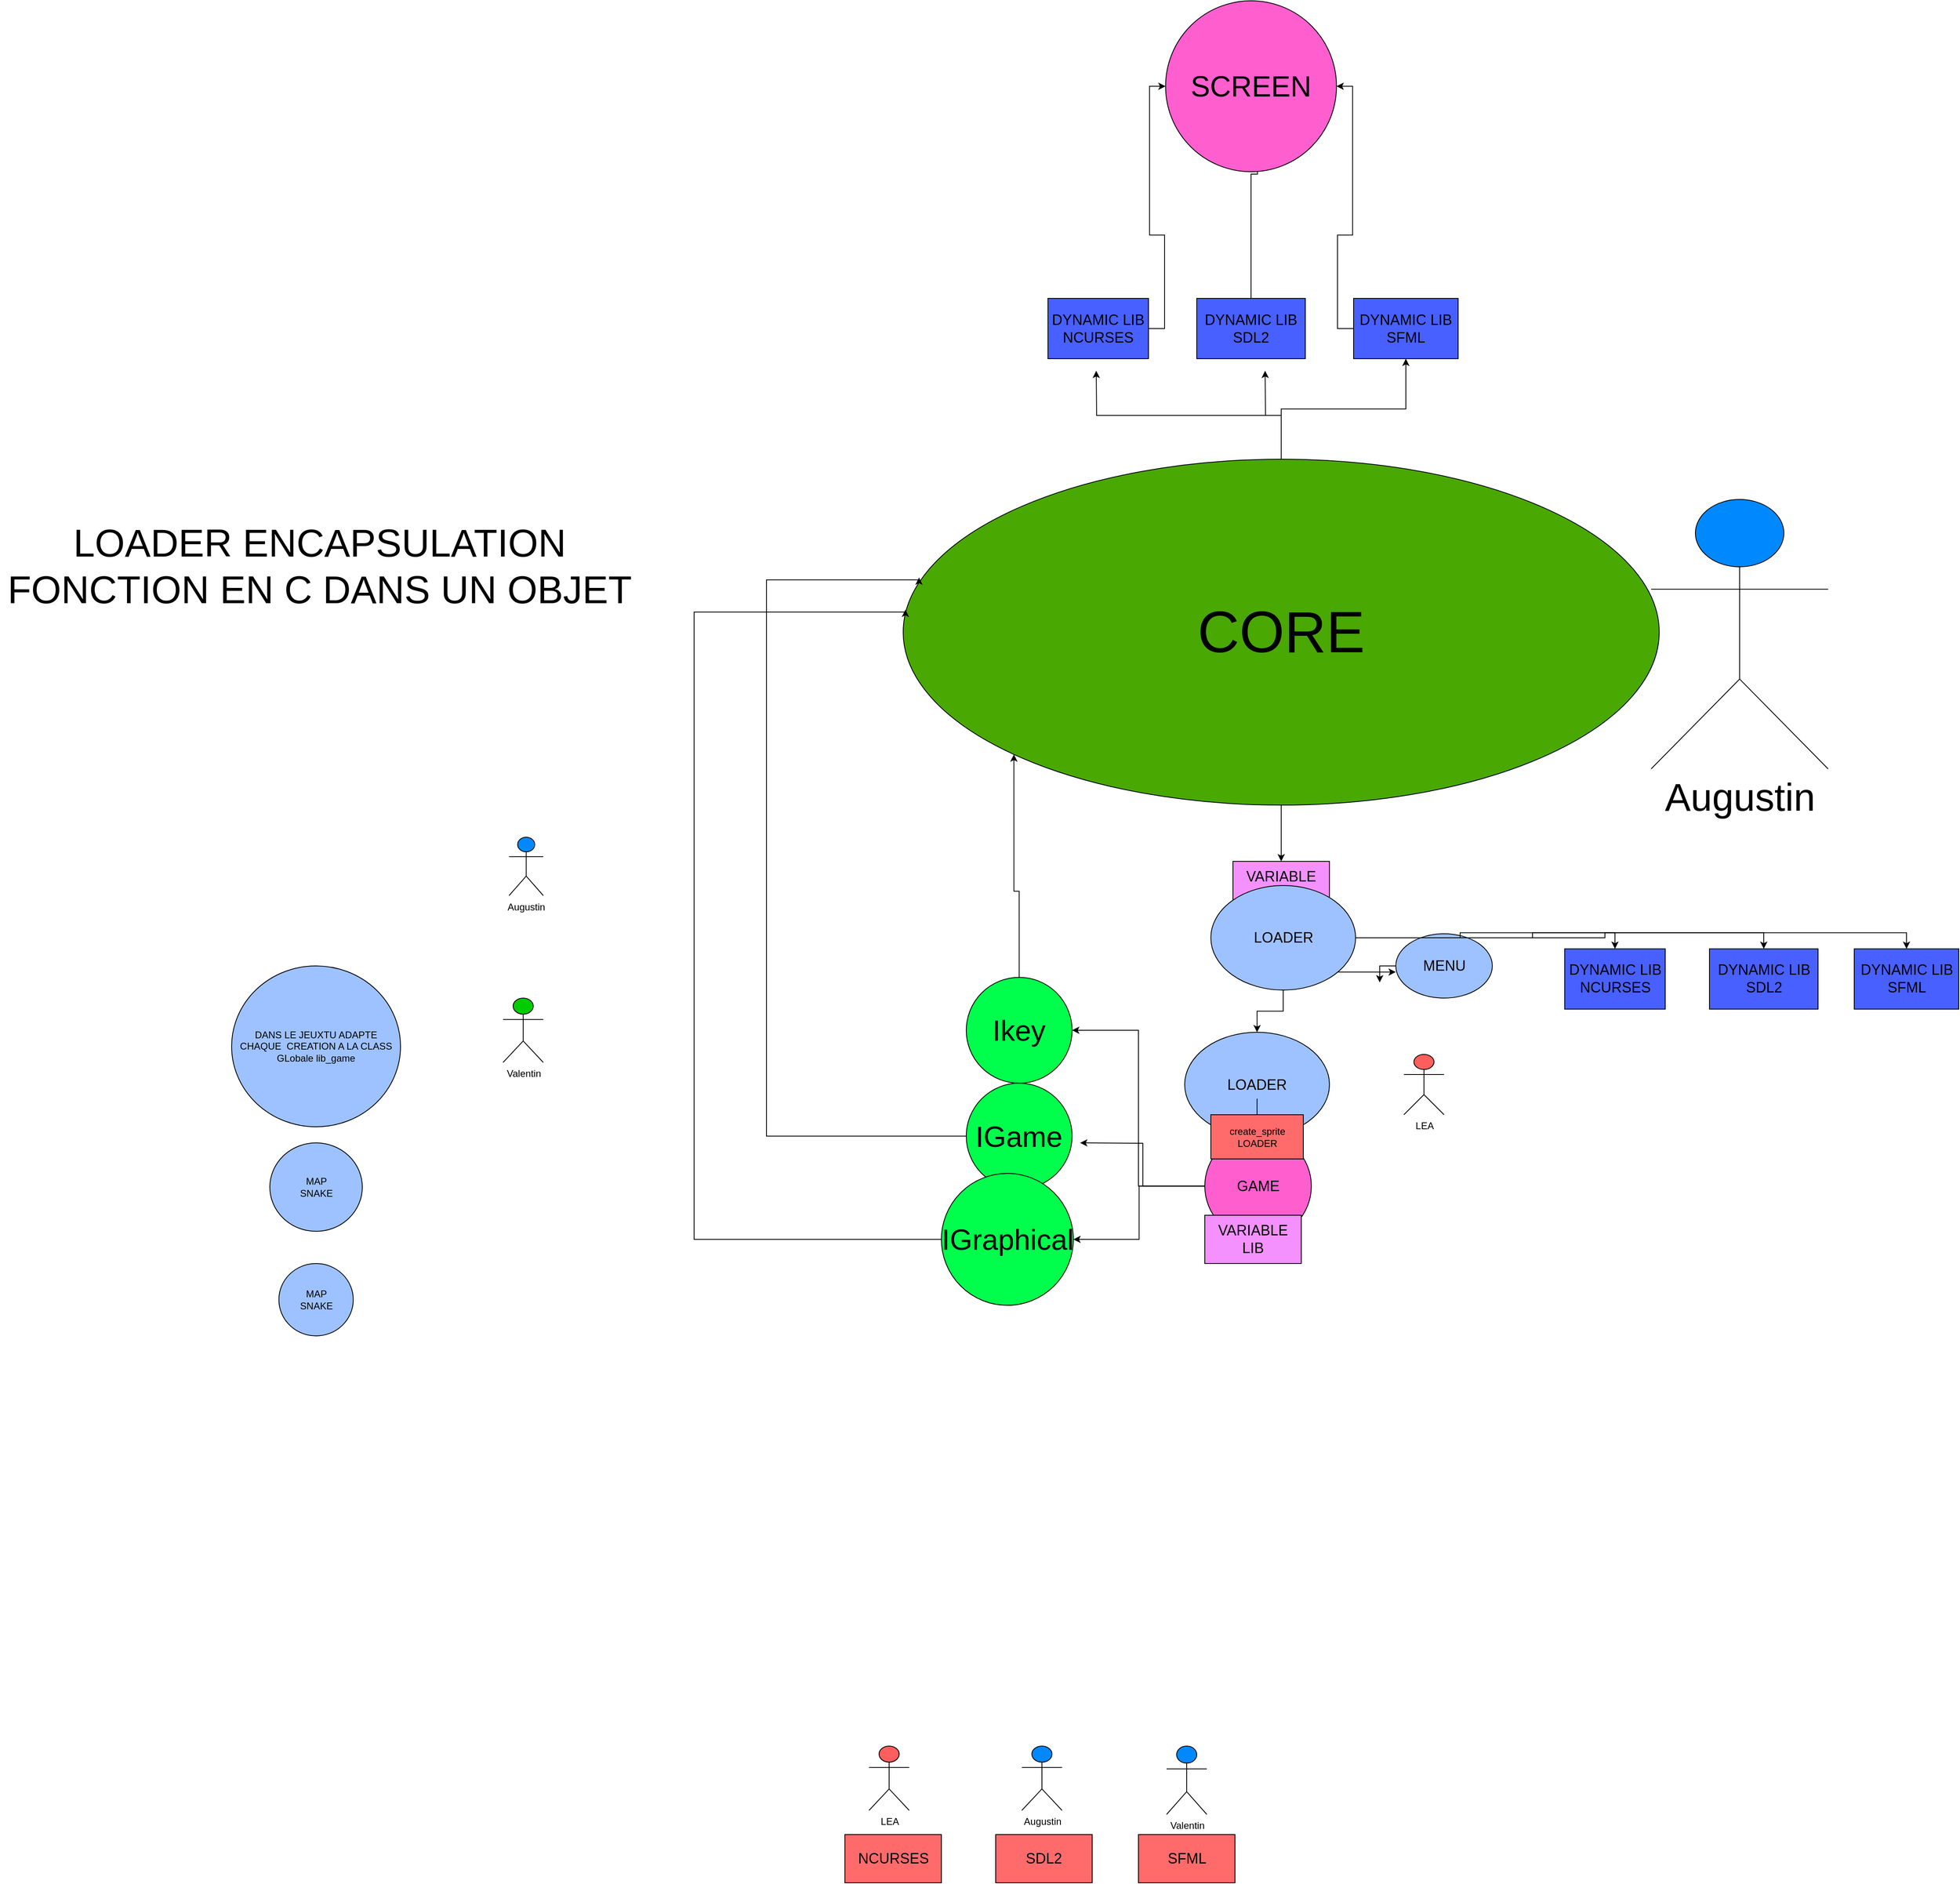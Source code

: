 <mxfile version="24.0.7" type="github">
  <diagram name="Page-1" id="uxXfwcOaLtUjLL9CyZGj">
    <mxGraphModel dx="3936" dy="2526" grid="1" gridSize="10" guides="1" tooltips="1" connect="1" arrows="1" fold="1" page="1" pageScale="1" pageWidth="850" pageHeight="1100" math="0" shadow="0">
      <root>
        <mxCell id="0" />
        <mxCell id="1" parent="0" />
        <mxCell id="rjocITY-BjAMYuqfXkVi-3" value="&lt;font style=&quot;font-size: 18px;&quot;&gt;NCURSES&lt;/font&gt;" style="rounded=0;whiteSpace=wrap;html=1;fillColor=#FF6B6B;" parent="1" vertex="1">
          <mxGeometry x="457.5" y="1240" width="120" height="60" as="geometry" />
        </mxCell>
        <mxCell id="rjocITY-BjAMYuqfXkVi-4" value="&lt;div&gt;&lt;font style=&quot;font-size: 18px;&quot;&gt;SFML&lt;/font&gt;&lt;/div&gt;" style="rounded=0;whiteSpace=wrap;html=1;fillColor=#FF6B6B;" parent="1" vertex="1">
          <mxGeometry x="822.5" y="1240" width="120" height="60" as="geometry" />
        </mxCell>
        <mxCell id="rjocITY-BjAMYuqfXkVi-5" value="&lt;font style=&quot;font-size: 18px;&quot;&gt;SDL2&lt;/font&gt;" style="rounded=0;whiteSpace=wrap;html=1;fillColor=#FF6B6B;" parent="1" vertex="1">
          <mxGeometry x="645" y="1240" width="120" height="60" as="geometry" />
        </mxCell>
        <mxCell id="rjocITY-BjAMYuqfXkVi-26" style="edgeStyle=orthogonalEdgeStyle;rounded=0;orthogonalLoop=1;jettySize=auto;html=1;" parent="1" source="rjocITY-BjAMYuqfXkVi-8" target="rjocITY-BjAMYuqfXkVi-25" edge="1">
          <mxGeometry relative="1" as="geometry" />
        </mxCell>
        <mxCell id="uXfIePN7LS_Z1OLq36n_-37" style="edgeStyle=orthogonalEdgeStyle;rounded=0;orthogonalLoop=1;jettySize=auto;html=1;" edge="1" parent="1" source="rjocITY-BjAMYuqfXkVi-8">
          <mxGeometry relative="1" as="geometry">
            <mxPoint x="980" y="-580" as="targetPoint" />
          </mxGeometry>
        </mxCell>
        <mxCell id="uXfIePN7LS_Z1OLq36n_-38" style="edgeStyle=orthogonalEdgeStyle;rounded=0;orthogonalLoop=1;jettySize=auto;html=1;entryX=0.5;entryY=1;entryDx=0;entryDy=0;" edge="1" parent="1" source="rjocITY-BjAMYuqfXkVi-8" target="rjocITY-BjAMYuqfXkVi-13">
          <mxGeometry relative="1" as="geometry" />
        </mxCell>
        <mxCell id="uXfIePN7LS_Z1OLq36n_-39" style="edgeStyle=orthogonalEdgeStyle;rounded=0;orthogonalLoop=1;jettySize=auto;html=1;" edge="1" parent="1" source="rjocITY-BjAMYuqfXkVi-8">
          <mxGeometry relative="1" as="geometry">
            <mxPoint x="770" y="-580" as="targetPoint" />
          </mxGeometry>
        </mxCell>
        <mxCell id="rjocITY-BjAMYuqfXkVi-8" value="&lt;font style=&quot;font-size: 72px;&quot;&gt;CORE&lt;/font&gt;" style="ellipse;whiteSpace=wrap;html=1;fillColor=#4AA802;" parent="1" vertex="1">
          <mxGeometry x="530" y="-470" width="940" height="430" as="geometry" />
        </mxCell>
        <mxCell id="uXfIePN7LS_Z1OLq36n_-42" style="edgeStyle=orthogonalEdgeStyle;rounded=0;orthogonalLoop=1;jettySize=auto;html=1;" edge="1" parent="1" source="rjocITY-BjAMYuqfXkVi-11">
          <mxGeometry relative="1" as="geometry">
            <mxPoint x="970" y="-980" as="targetPoint" />
          </mxGeometry>
        </mxCell>
        <mxCell id="rjocITY-BjAMYuqfXkVi-11" value="&lt;font style=&quot;font-size: 18px;&quot;&gt;DYNAMIC LIB SDL2&lt;/font&gt;" style="rounded=0;whiteSpace=wrap;html=1;fillColor=#4760FF;" parent="1" vertex="1">
          <mxGeometry x="895" y="-670" width="135" height="75" as="geometry" />
        </mxCell>
        <mxCell id="uXfIePN7LS_Z1OLq36n_-41" style="edgeStyle=orthogonalEdgeStyle;rounded=0;orthogonalLoop=1;jettySize=auto;html=1;entryX=0;entryY=0.5;entryDx=0;entryDy=0;" edge="1" parent="1" source="rjocITY-BjAMYuqfXkVi-12" target="uXfIePN7LS_Z1OLq36n_-40">
          <mxGeometry relative="1" as="geometry" />
        </mxCell>
        <mxCell id="rjocITY-BjAMYuqfXkVi-12" value="&lt;font style=&quot;font-size: 18px;&quot;&gt;DYNAMIC LIB NCURSES&lt;/font&gt;" style="rounded=0;whiteSpace=wrap;html=1;fillColor=#4760FF;" parent="1" vertex="1">
          <mxGeometry x="710" y="-670" width="125" height="75" as="geometry" />
        </mxCell>
        <mxCell id="uXfIePN7LS_Z1OLq36n_-43" style="edgeStyle=orthogonalEdgeStyle;rounded=0;orthogonalLoop=1;jettySize=auto;html=1;entryX=1;entryY=0.5;entryDx=0;entryDy=0;" edge="1" parent="1" source="rjocITY-BjAMYuqfXkVi-13" target="uXfIePN7LS_Z1OLq36n_-40">
          <mxGeometry relative="1" as="geometry" />
        </mxCell>
        <mxCell id="rjocITY-BjAMYuqfXkVi-13" value="&lt;div&gt;&lt;font style=&quot;font-size: 18px;&quot;&gt;DYNAMIC LIB &lt;br&gt;&lt;/font&gt;&lt;/div&gt;&lt;div&gt;&lt;font style=&quot;font-size: 18px;&quot;&gt;SFML&lt;br&gt;&lt;/font&gt;&lt;/div&gt;" style="rounded=0;whiteSpace=wrap;html=1;fillColor=#4760FF;" parent="1" vertex="1">
          <mxGeometry x="1090" y="-670" width="130" height="75" as="geometry" />
        </mxCell>
        <mxCell id="uXfIePN7LS_Z1OLq36n_-30" style="edgeStyle=orthogonalEdgeStyle;rounded=0;orthogonalLoop=1;jettySize=auto;html=1;entryX=1;entryY=0.5;entryDx=0;entryDy=0;" edge="1" parent="1" source="rjocITY-BjAMYuqfXkVi-16" target="uXfIePN7LS_Z1OLq36n_-7">
          <mxGeometry relative="1" as="geometry" />
        </mxCell>
        <mxCell id="uXfIePN7LS_Z1OLq36n_-31" style="edgeStyle=orthogonalEdgeStyle;rounded=0;orthogonalLoop=1;jettySize=auto;html=1;" edge="1" parent="1" source="rjocITY-BjAMYuqfXkVi-16">
          <mxGeometry relative="1" as="geometry">
            <mxPoint x="750" y="380" as="targetPoint" />
          </mxGeometry>
        </mxCell>
        <mxCell id="uXfIePN7LS_Z1OLq36n_-32" style="edgeStyle=orthogonalEdgeStyle;rounded=0;orthogonalLoop=1;jettySize=auto;html=1;entryX=1;entryY=0.5;entryDx=0;entryDy=0;" edge="1" parent="1" source="rjocITY-BjAMYuqfXkVi-16" target="uXfIePN7LS_Z1OLq36n_-13">
          <mxGeometry relative="1" as="geometry" />
        </mxCell>
        <mxCell id="rjocITY-BjAMYuqfXkVi-16" value="&lt;font style=&quot;font-size: 18px;&quot;&gt;GAME&lt;/font&gt;" style="ellipse;whiteSpace=wrap;html=1;aspect=fixed;fillColor=#FF5ECF;" parent="1" vertex="1">
          <mxGeometry x="905" y="367.5" width="132.5" height="132.5" as="geometry" />
        </mxCell>
        <mxCell id="rjocITY-BjAMYuqfXkVi-25" value="&lt;div&gt;&lt;font style=&quot;font-size: 18px;&quot;&gt;VARIABLE&lt;br&gt;&lt;/font&gt;&lt;/div&gt;&lt;div&gt;&lt;font style=&quot;font-size: 18px;&quot;&gt;LIB&lt;br&gt;&lt;/font&gt;&lt;/div&gt;" style="rounded=0;whiteSpace=wrap;html=1;fillColor=#F491FF;" parent="1" vertex="1">
          <mxGeometry x="940" y="30" width="120" height="60" as="geometry" />
        </mxCell>
        <mxCell id="CzD3i2Qadrxvu6I0S2lp-15" style="edgeStyle=orthogonalEdgeStyle;rounded=0;orthogonalLoop=1;jettySize=auto;html=1;" parent="1" source="rjocITY-BjAMYuqfXkVi-35" edge="1">
          <mxGeometry relative="1" as="geometry">
            <mxPoint x="1122.5" y="180" as="targetPoint" />
          </mxGeometry>
        </mxCell>
        <mxCell id="rjocITY-BjAMYuqfXkVi-35" value="&lt;font style=&quot;font-size: 18px;&quot;&gt;MENU&lt;/font&gt;" style="ellipse;whiteSpace=wrap;html=1;fillColor=#9EC2FF;" parent="1" vertex="1">
          <mxGeometry x="1142.5" y="120" width="120" height="80" as="geometry" />
        </mxCell>
        <mxCell id="rjocITY-BjAMYuqfXkVi-44" value="&lt;font style=&quot;font-size: 18px;&quot;&gt;LOADER&lt;/font&gt;" style="ellipse;whiteSpace=wrap;html=1;fillColor=#9EC2FF;" parent="1" vertex="1">
          <mxGeometry x="880" y="242.5" width="180" height="130" as="geometry" />
        </mxCell>
        <mxCell id="rjocITY-BjAMYuqfXkVi-48" value="&lt;div&gt;DANS LE JEUXTU ADAPTE CHAQUE&amp;nbsp; CREATION A LA CLASS GLobale lib_game&lt;br&gt;&lt;/div&gt;" style="ellipse;whiteSpace=wrap;html=1;fillColor=#9EC2FF;" parent="1" vertex="1">
          <mxGeometry x="-305" y="160" width="210" height="200" as="geometry" />
        </mxCell>
        <mxCell id="rjocITY-BjAMYuqfXkVi-58" style="edgeStyle=orthogonalEdgeStyle;rounded=0;orthogonalLoop=1;jettySize=auto;html=1;" parent="1" source="rjocITY-BjAMYuqfXkVi-54" target="rjocITY-BjAMYuqfXkVi-44" edge="1">
          <mxGeometry relative="1" as="geometry" />
        </mxCell>
        <mxCell id="rjocITY-BjAMYuqfXkVi-54" value="create_sprite LOADER" style="rounded=0;whiteSpace=wrap;html=1;fillColor=#FF6B6B;" parent="1" vertex="1">
          <mxGeometry x="912.5" y="345" width="115" height="55" as="geometry" />
        </mxCell>
        <mxCell id="rjocITY-BjAMYuqfXkVi-62" value="&lt;div&gt;MAP &lt;br&gt;&lt;/div&gt;&lt;div&gt;SNAKE&lt;br&gt;&lt;/div&gt;" style="ellipse;whiteSpace=wrap;html=1;fillColor=#9EC2FF;" parent="1" vertex="1">
          <mxGeometry x="-246.25" y="530" width="92.5" height="90" as="geometry" />
        </mxCell>
        <mxCell id="rjocITY-BjAMYuqfXkVi-64" value="&lt;div&gt;MAP &lt;br&gt;&lt;/div&gt;&lt;div&gt;SNAKE&lt;br&gt;&lt;/div&gt;" style="ellipse;whiteSpace=wrap;html=1;fillColor=#9EC2FF;" parent="1" vertex="1">
          <mxGeometry x="-257.5" y="380" width="115" height="110" as="geometry" />
        </mxCell>
        <mxCell id="rjocITY-BjAMYuqfXkVi-66" value="LEA" style="shape=umlActor;verticalLabelPosition=bottom;verticalAlign=top;html=1;outlineConnect=0;fillColor=#FF5E5E;" parent="1" vertex="1">
          <mxGeometry x="1152.5" y="270" width="50" height="75" as="geometry" />
        </mxCell>
        <mxCell id="rjocITY-BjAMYuqfXkVi-67" value="Valentin" style="shape=umlActor;verticalLabelPosition=bottom;verticalAlign=top;html=1;outlineConnect=0;fillColor=#00CC00;" parent="1" vertex="1">
          <mxGeometry x="32.5" y="200" width="50" height="80" as="geometry" />
        </mxCell>
        <mxCell id="rjocITY-BjAMYuqfXkVi-72" value="Augustin" style="shape=umlActor;verticalLabelPosition=bottom;verticalAlign=top;html=1;outlineConnect=0;fillColor=#0088FF;" parent="1" vertex="1">
          <mxGeometry x="677.5" y="1130" width="50" height="80" as="geometry" />
        </mxCell>
        <mxCell id="rjocITY-BjAMYuqfXkVi-73" value="Augustin" style="shape=umlActor;verticalLabelPosition=bottom;verticalAlign=top;html=1;outlineConnect=0;fillColor=#0088FF;" parent="1" vertex="1">
          <mxGeometry x="40" width="42.5" height="72.5" as="geometry" />
        </mxCell>
        <mxCell id="rjocITY-BjAMYuqfXkVi-74" value="&lt;font style=&quot;font-size: 48px;&quot;&gt;Augustin&lt;/font&gt;" style="shape=umlActor;verticalLabelPosition=bottom;verticalAlign=top;html=1;outlineConnect=0;fillColor=#0088FF;" parent="1" vertex="1">
          <mxGeometry x="1460" y="-420" width="220" height="335" as="geometry" />
        </mxCell>
        <mxCell id="rjocITY-BjAMYuqfXkVi-75" style="edgeStyle=orthogonalEdgeStyle;rounded=0;orthogonalLoop=1;jettySize=auto;html=1;entryX=0;entryY=0.595;entryDx=0;entryDy=0;entryPerimeter=0;" parent="1" target="rjocITY-BjAMYuqfXkVi-35" edge="1">
          <mxGeometry relative="1" as="geometry">
            <mxPoint x="942.5" y="80" as="sourcePoint" />
          </mxGeometry>
        </mxCell>
        <mxCell id="rjocITY-BjAMYuqfXkVi-81" value="LEA" style="shape=umlActor;verticalLabelPosition=bottom;verticalAlign=top;html=1;outlineConnect=0;fillColor=#FF5E5E;" parent="1" vertex="1">
          <mxGeometry x="487.5" y="1130" width="50" height="80" as="geometry" />
        </mxCell>
        <mxCell id="rjocITY-BjAMYuqfXkVi-86" value="Valentin" style="shape=umlActor;verticalLabelPosition=bottom;verticalAlign=top;html=1;outlineConnect=0;fillColor=#0088FF;" parent="1" vertex="1">
          <mxGeometry x="857.5" y="1130" width="50" height="85" as="geometry" />
        </mxCell>
        <mxCell id="rjocITY-BjAMYuqfXkVi-50" value="&lt;div&gt;&lt;font style=&quot;font-size: 18px;&quot;&gt;VARIABLE&lt;br&gt;&lt;/font&gt;&lt;/div&gt;&lt;div&gt;&lt;font style=&quot;font-size: 18px;&quot;&gt;LIB&lt;br&gt;&lt;/font&gt;&lt;/div&gt;" style="rounded=0;whiteSpace=wrap;html=1;fillColor=#F491FF;" parent="1" vertex="1">
          <mxGeometry x="905" y="470" width="120" height="60" as="geometry" />
        </mxCell>
        <mxCell id="CzD3i2Qadrxvu6I0S2lp-20" style="edgeStyle=orthogonalEdgeStyle;rounded=0;orthogonalLoop=1;jettySize=auto;html=1;entryX=0.5;entryY=0;entryDx=0;entryDy=0;" parent="1" source="CzD3i2Qadrxvu6I0S2lp-14" target="CzD3i2Qadrxvu6I0S2lp-18" edge="1">
          <mxGeometry relative="1" as="geometry" />
        </mxCell>
        <mxCell id="CzD3i2Qadrxvu6I0S2lp-21" style="edgeStyle=orthogonalEdgeStyle;rounded=0;orthogonalLoop=1;jettySize=auto;html=1;entryX=0.5;entryY=0;entryDx=0;entryDy=0;" parent="1" source="CzD3i2Qadrxvu6I0S2lp-14" target="CzD3i2Qadrxvu6I0S2lp-17" edge="1">
          <mxGeometry relative="1" as="geometry" />
        </mxCell>
        <mxCell id="CzD3i2Qadrxvu6I0S2lp-22" style="edgeStyle=orthogonalEdgeStyle;rounded=0;orthogonalLoop=1;jettySize=auto;html=1;entryX=0.5;entryY=0;entryDx=0;entryDy=0;" parent="1" source="CzD3i2Qadrxvu6I0S2lp-14" target="CzD3i2Qadrxvu6I0S2lp-19" edge="1">
          <mxGeometry relative="1" as="geometry" />
        </mxCell>
        <mxCell id="uXfIePN7LS_Z1OLq36n_-1" style="edgeStyle=orthogonalEdgeStyle;rounded=0;orthogonalLoop=1;jettySize=auto;html=1;entryX=0.5;entryY=0;entryDx=0;entryDy=0;" edge="1" parent="1" source="CzD3i2Qadrxvu6I0S2lp-14" target="rjocITY-BjAMYuqfXkVi-44">
          <mxGeometry relative="1" as="geometry" />
        </mxCell>
        <mxCell id="CzD3i2Qadrxvu6I0S2lp-14" value="&lt;font style=&quot;font-size: 18px;&quot;&gt;LOADER&lt;/font&gt;" style="ellipse;whiteSpace=wrap;html=1;fillColor=#9EC2FF;" parent="1" vertex="1">
          <mxGeometry x="912.5" y="60" width="180" height="130" as="geometry" />
        </mxCell>
        <mxCell id="CzD3i2Qadrxvu6I0S2lp-17" value="&lt;font style=&quot;font-size: 18px;&quot;&gt;DYNAMIC LIB SDL2&lt;/font&gt;" style="rounded=0;whiteSpace=wrap;html=1;fillColor=#4760FF;" parent="1" vertex="1">
          <mxGeometry x="1532.5" y="138.75" width="135" height="75" as="geometry" />
        </mxCell>
        <mxCell id="CzD3i2Qadrxvu6I0S2lp-18" value="&lt;font style=&quot;font-size: 18px;&quot;&gt;DYNAMIC LIB NCURSES&lt;/font&gt;" style="rounded=0;whiteSpace=wrap;html=1;fillColor=#4760FF;" parent="1" vertex="1">
          <mxGeometry x="1352.5" y="138.75" width="125" height="75" as="geometry" />
        </mxCell>
        <mxCell id="CzD3i2Qadrxvu6I0S2lp-19" value="&lt;div&gt;&lt;font style=&quot;font-size: 18px;&quot;&gt;DYNAMIC LIB &lt;br&gt;&lt;/font&gt;&lt;/div&gt;&lt;div&gt;&lt;font style=&quot;font-size: 18px;&quot;&gt;SFML&lt;br&gt;&lt;/font&gt;&lt;/div&gt;" style="rounded=0;whiteSpace=wrap;html=1;fillColor=#4760FF;" parent="1" vertex="1">
          <mxGeometry x="1712.5" y="138.75" width="130" height="75" as="geometry" />
        </mxCell>
        <mxCell id="uXfIePN7LS_Z1OLq36n_-2" value="&lt;font style=&quot;font-size: 48px;&quot;&gt;LOADER ENCAPSULATION FONCTION EN C DANS UN OBJET&lt;/font&gt;" style="text;html=1;align=center;verticalAlign=middle;whiteSpace=wrap;rounded=0;" vertex="1" parent="1">
          <mxGeometry x="-592.5" y="-450" width="792.5" height="225" as="geometry" />
        </mxCell>
        <mxCell id="uXfIePN7LS_Z1OLq36n_-35" style="edgeStyle=orthogonalEdgeStyle;rounded=0;orthogonalLoop=1;jettySize=auto;html=1;entryX=0.021;entryY=0.342;entryDx=0;entryDy=0;entryPerimeter=0;" edge="1" parent="1" source="uXfIePN7LS_Z1OLq36n_-3" target="rjocITY-BjAMYuqfXkVi-8">
          <mxGeometry relative="1" as="geometry">
            <mxPoint x="460" y="-320" as="targetPoint" />
            <Array as="points">
              <mxPoint x="360" y="372" />
              <mxPoint x="360" y="-320" />
              <mxPoint x="550" y="-320" />
            </Array>
          </mxGeometry>
        </mxCell>
        <mxCell id="uXfIePN7LS_Z1OLq36n_-3" value="&lt;font style=&quot;font-size: 36px;&quot;&gt;IGame&lt;br&gt;&lt;/font&gt;" style="ellipse;whiteSpace=wrap;html=1;aspect=fixed;fillColor=#00FF4C;" vertex="1" parent="1">
          <mxGeometry x="608.43" y="305.79" width="131.57" height="131.57" as="geometry" />
        </mxCell>
        <mxCell id="uXfIePN7LS_Z1OLq36n_-34" style="edgeStyle=orthogonalEdgeStyle;rounded=0;orthogonalLoop=1;jettySize=auto;html=1;entryX=0;entryY=1;entryDx=0;entryDy=0;" edge="1" parent="1" source="uXfIePN7LS_Z1OLq36n_-7" target="rjocITY-BjAMYuqfXkVi-8">
          <mxGeometry relative="1" as="geometry" />
        </mxCell>
        <mxCell id="uXfIePN7LS_Z1OLq36n_-7" value="&lt;font style=&quot;font-size: 36px;&quot;&gt;Ikey&lt;/font&gt;" style="ellipse;whiteSpace=wrap;html=1;aspect=fixed;fillColor=#00FF4C;" vertex="1" parent="1">
          <mxGeometry x="608.43" y="174.22" width="131.57" height="131.57" as="geometry" />
        </mxCell>
        <mxCell id="uXfIePN7LS_Z1OLq36n_-36" style="edgeStyle=orthogonalEdgeStyle;rounded=0;orthogonalLoop=1;jettySize=auto;html=1;entryX=0.003;entryY=0.435;entryDx=0;entryDy=0;entryPerimeter=0;" edge="1" parent="1" source="uXfIePN7LS_Z1OLq36n_-13" target="rjocITY-BjAMYuqfXkVi-8">
          <mxGeometry relative="1" as="geometry">
            <mxPoint x="410" y="-280" as="targetPoint" />
            <Array as="points">
              <mxPoint x="270" y="500" />
              <mxPoint x="270" y="-280" />
              <mxPoint x="533" y="-280" />
            </Array>
          </mxGeometry>
        </mxCell>
        <mxCell id="uXfIePN7LS_Z1OLq36n_-13" value="&lt;font style=&quot;font-size: 36px;&quot;&gt;IGraphical&lt;/font&gt;" style="ellipse;whiteSpace=wrap;html=1;aspect=fixed;fillColor=#00FF4C;" vertex="1" parent="1">
          <mxGeometry x="577.5" y="417.96" width="164.07" height="164.07" as="geometry" />
        </mxCell>
        <mxCell id="uXfIePN7LS_Z1OLq36n_-40" value="&lt;font style=&quot;font-size: 36px;&quot;&gt;SCREEN&lt;/font&gt;" style="ellipse;whiteSpace=wrap;html=1;aspect=fixed;fillColor=#FF5ECF;" vertex="1" parent="1">
          <mxGeometry x="856.25" y="-1040" width="212.5" height="212.5" as="geometry" />
        </mxCell>
      </root>
    </mxGraphModel>
  </diagram>
</mxfile>
